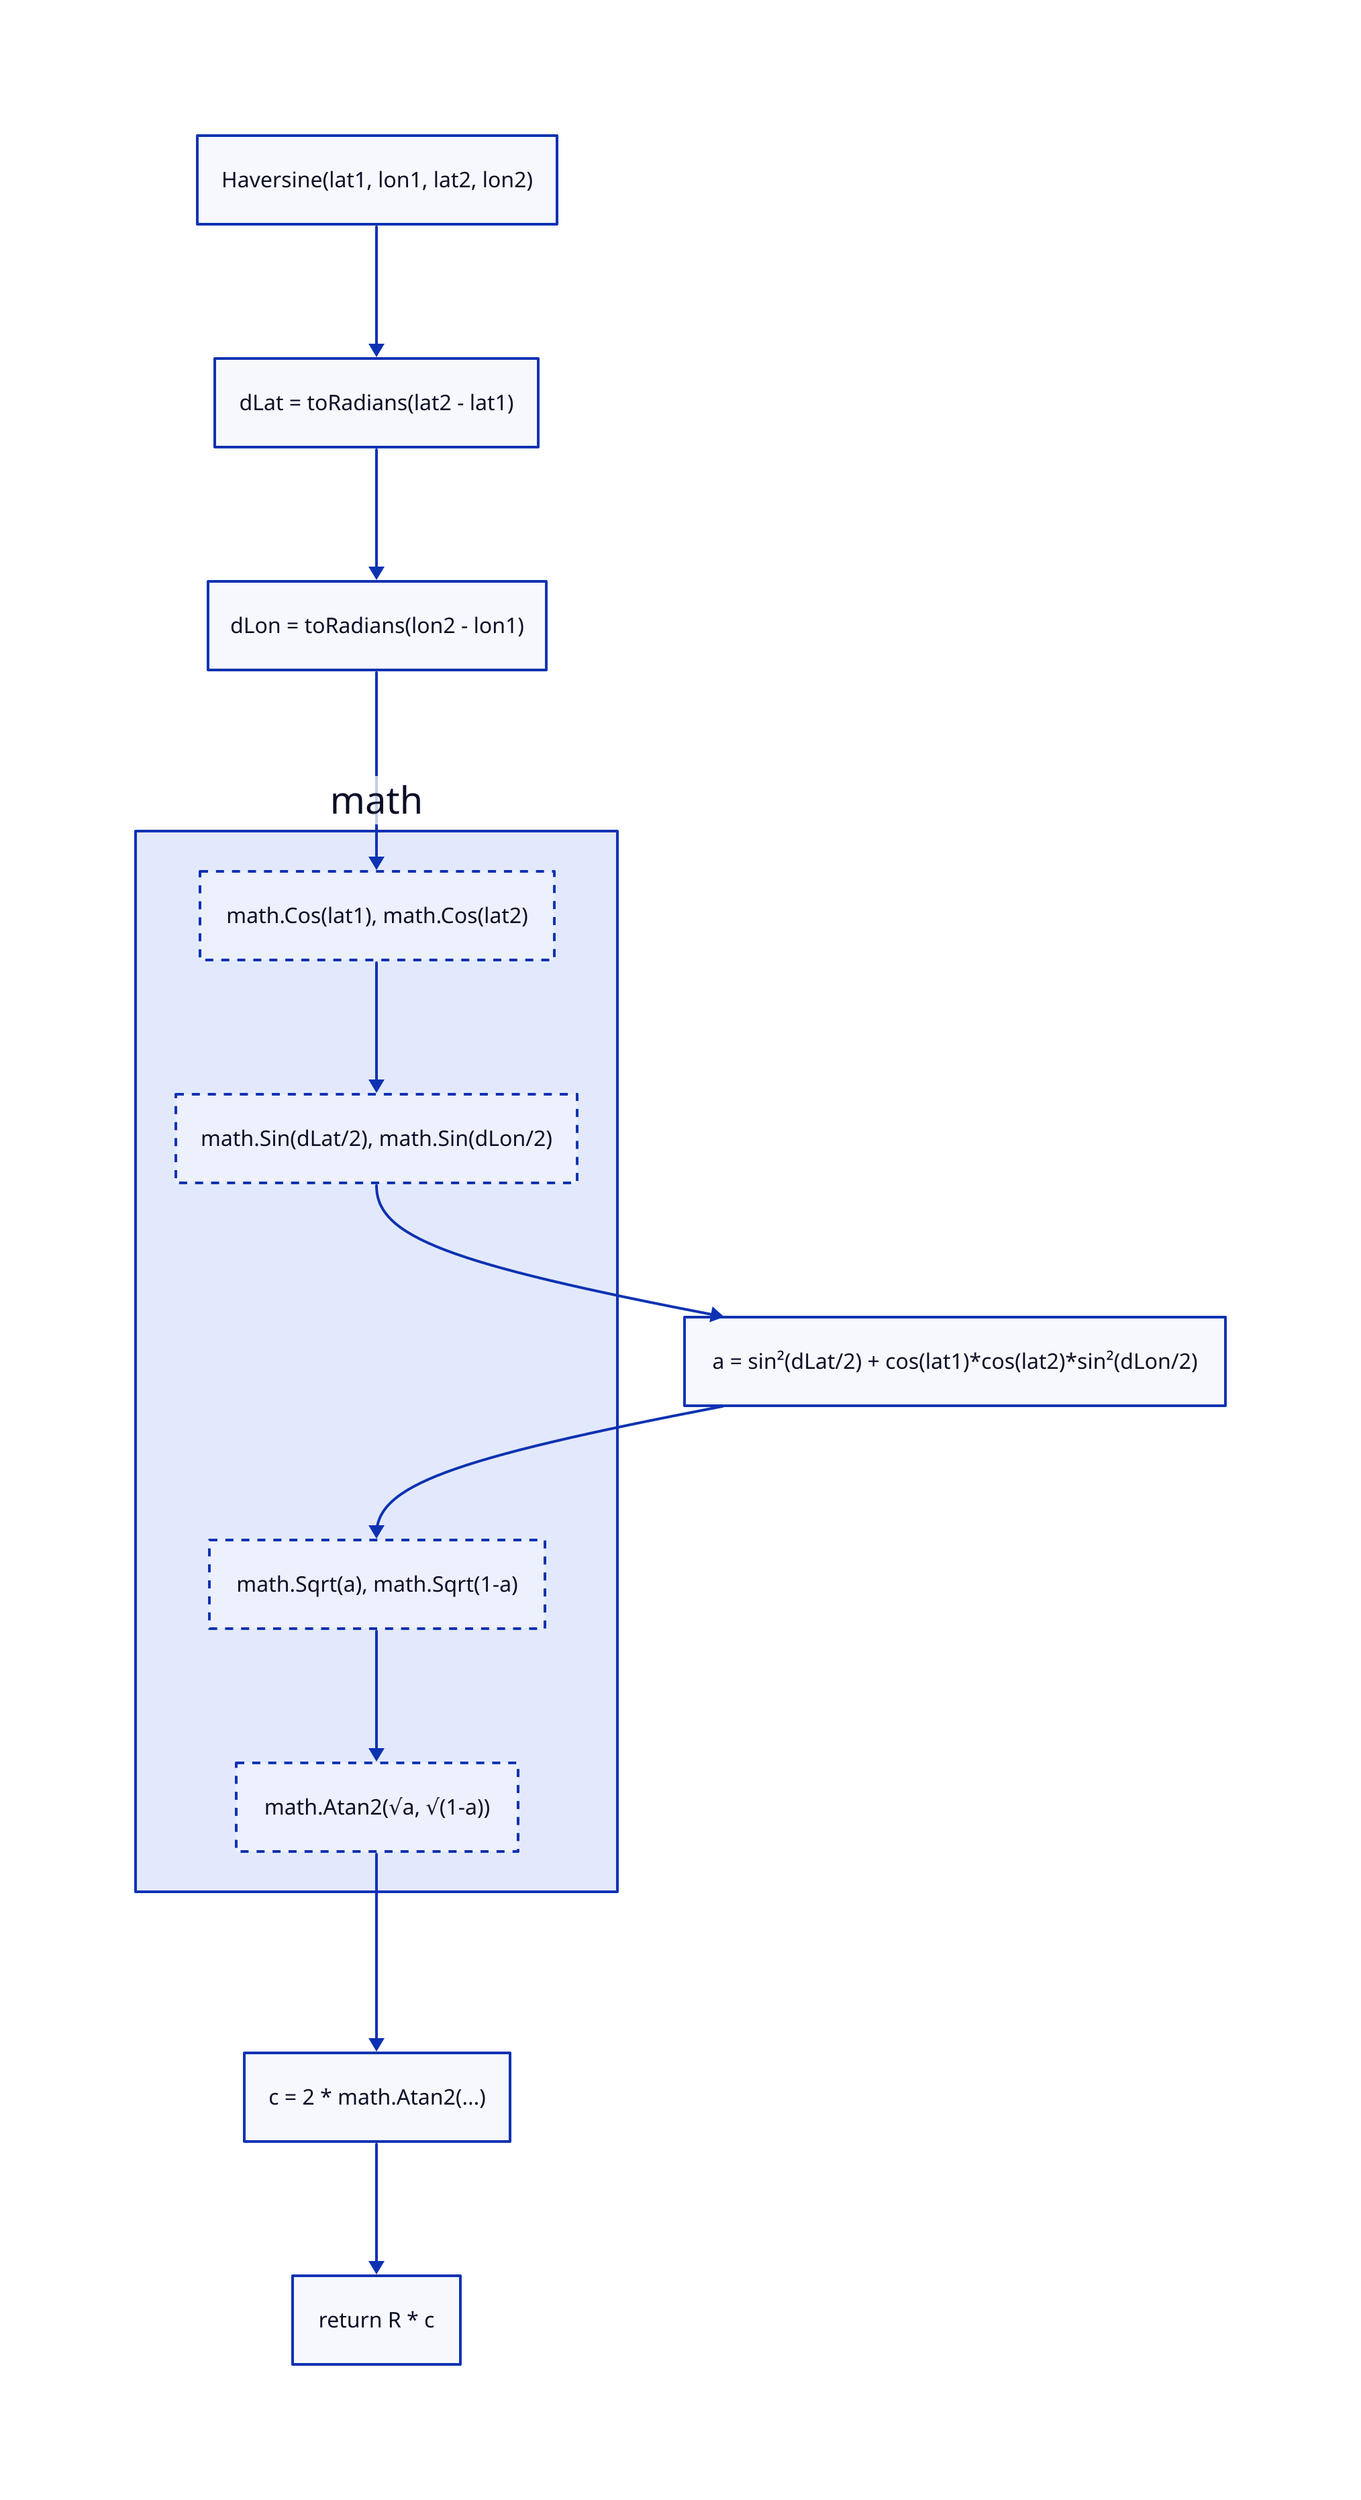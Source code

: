 Haversine: {
  label: "Haversine(lat1, lon1, lat2, lon2)"
  shape: rectangle
}

dLat: {
  label: "dLat = toRadians(lat2 - lat1)"
  shape: rectangle
}

dLon: {
  label: "dLon = toRadians(lon2 - lon1)"
  shape: rectangle
}

math.Cos: {
  label: "math.Cos(lat1), math.Cos(lat2)"
  shape: rectangle
  style: {
    stroke-dash: 3
  }
}

math.Sin: {
  label: "math.Sin(dLat/2), math.Sin(dLon/2)"
  shape: rectangle
  style: {
    stroke-dash: 3
  }
}

computeA: {
  label: "a = sin²(dLat/2) + cos(lat1)*cos(lat2)*sin²(dLon/2)"
  shape: rectangle
}

math.Sqrt: {
  label: "math.Sqrt(a), math.Sqrt(1-a)"
  shape: rectangle
  style: {
    stroke-dash: 3
  }
}

math.Atan2: {
  label: "math.Atan2(√a, √(1-a))"
  shape: rectangle
  style: {
    stroke-dash: 3
  }
}

computeC: {
  label: "c = 2 * math.Atan2(...)"
  shape: rectangle
}

computeResult: {
  label: "return R * c"
  shape: rectangle
}

Haversine -> dLat
dLat -> dLon
dLon -> math.Cos
math.Cos -> math.Sin
math.Sin -> computeA
computeA -> math.Sqrt
math.Sqrt -> math.Atan2
math.Atan2 -> computeC
computeC -> computeResult
